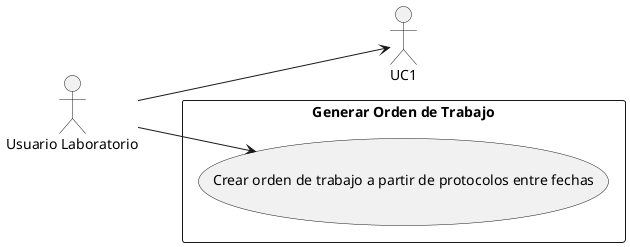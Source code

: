 @startuml
left to right direction
actor "Usuario Laboratorio" as fc
rectangle "Generar Orden de Trabajo" {
  usecase "Crear orden de trabajo a partir de protocolos entre fechas" as UC2
}
fc --> UC1
fc --> UC2
@enduml
